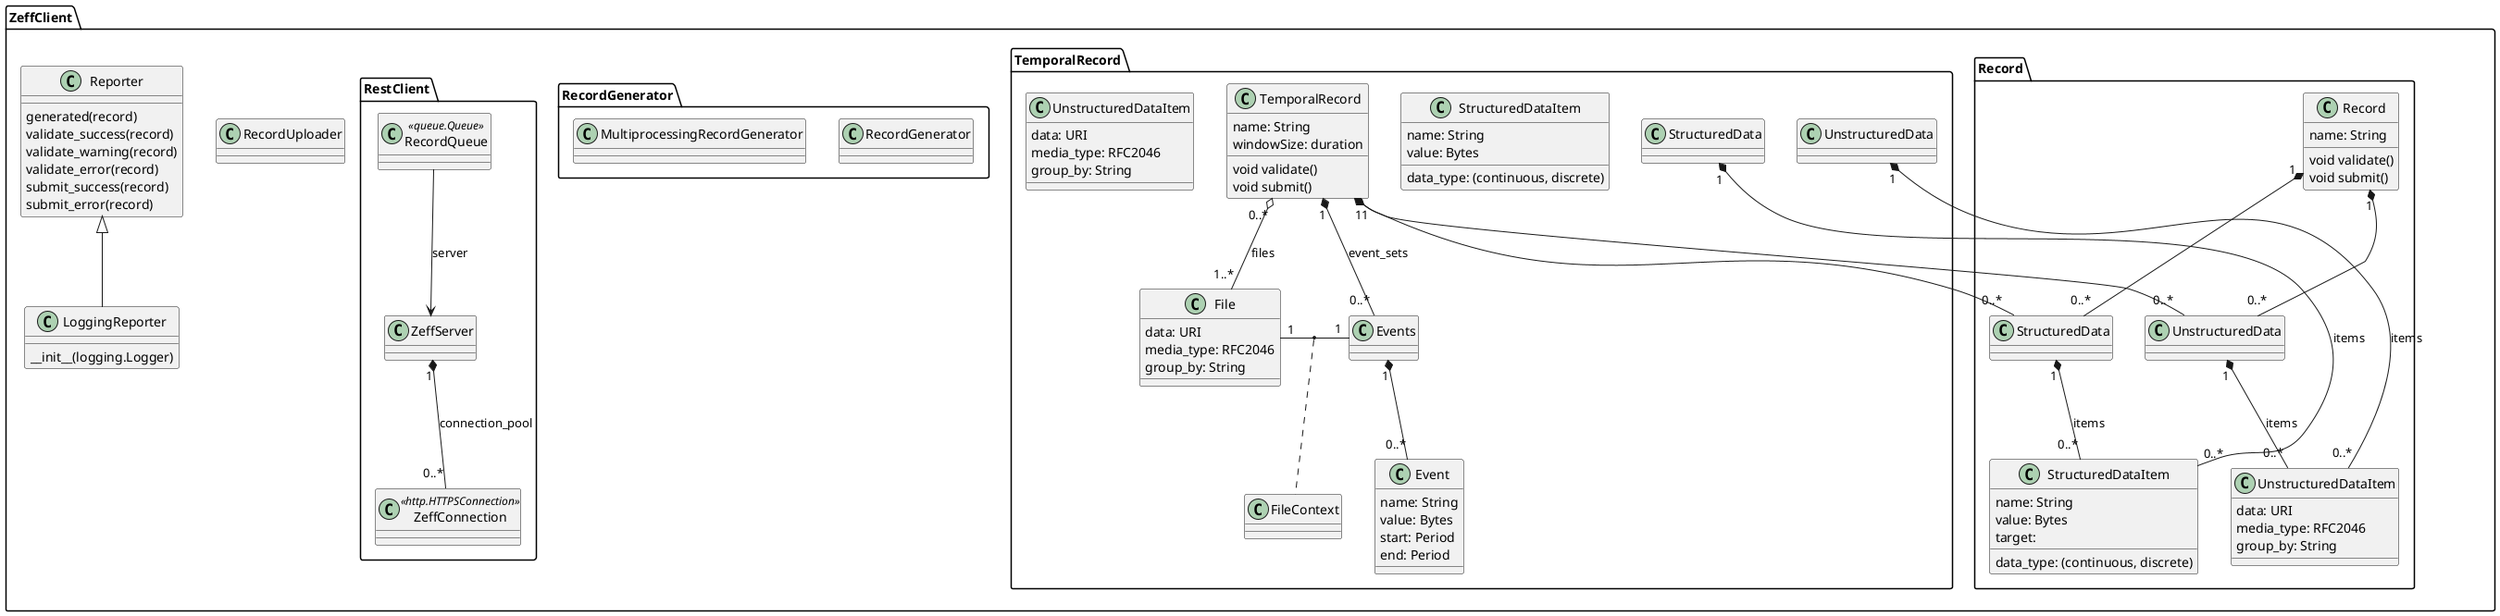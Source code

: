 
@startuml


' =========================================================================== 

namespace ZeffClient {

	class RecordUploader {
	}

	class Reporter {
		generated(record)
		validate_success(record)
		validate_warning(record)
		validate_error(record)
		submit_success(record)
		submit_error(record)
	}

	class LoggingReporter {
		__init__(logging.Logger)
	}
	Reporter <|-- LoggingReporter
}


' =========================================================================== 

namespace ZeffClient.Record {
	class Record {
		name: String
		void validate()
		void submit()
	}
	Record "1" *-- "0..*" StructuredData
	Record "1" *-- "0..*" UnstructuredData

	class StructuredData {
	}
	StructuredData "1" *-- "0..*" StructuredDataItem : items

	class StructuredDataItem {
		name: String
		value: Bytes
		data_type: (continuous, discrete)
		target:
	}


	class UnstructuredData {
	}
	UnstructuredData "1" *-- "0..*" UnstructuredDataItem : items

	class UnstructuredDataItem {
		data: URI
		media_type: RFC2046
		group_by: String
	}
}


' =========================================================================== 

namespace ZeffClient.TemporalRecord {
	class TemporalRecord {
		name: String
		windowSize: duration
		void validate()
		void submit()
	}
	TemporalRecord "0..*" o-- "1..*" File : files
	TemporalRecord "1" *-- "0..*" Events : event_sets
	'TemporalRecord "1" *-- "0..*" FileContext : contexts
	TemporalRecord "1" *-- "0..*" StructuredData
	TemporalRecord "1" *-- "0..*" UnstructuredData

	class File {
		data: URI
		media_type: RFC2046
		group_by: String
	}

	class Events {
	}
	Events "1" *-- "0..*" Event 

	class Event {
		name: String
		value: Bytes
		start: Period
		end: Period
	}

	class FileContext {
	}
	File "1" - "1" Events
	(File, Events) .. FileContext

	class StructuredData {
	}
	StructuredData "1" *-- "0..*" StructuredDataItem : items

	class StructuredDataItem {
		name: String
		value: Bytes
		data_type: (continuous, discrete)
	}

	class UnstructuredData {
	}
	UnstructuredData "1" *-- "0..*" UnstructuredDataItem : items

	class UnstructuredDataItem {
		data: URI
		media_type: RFC2046
		group_by: String
	}
}


' =========================================================================== 

namespace ZeffClient.RecordGenerator {
	class RecordGenerator {
	}

	class MultiprocessingRecordGenerator {
	}
}


' =========================================================================== 

namespace ZeffClient.RestClient {
	class RecordQueue <<queue.Queue>> {
	}
	RecordQueue --> ZeffServer : server

	class ZeffServer {
	}
	ZeffServer "1" *-- "0..*" ZeffConnection : connection_pool

	class ZeffConnection <<http.HTTPSConnection>> {
	}
}


@enduml
